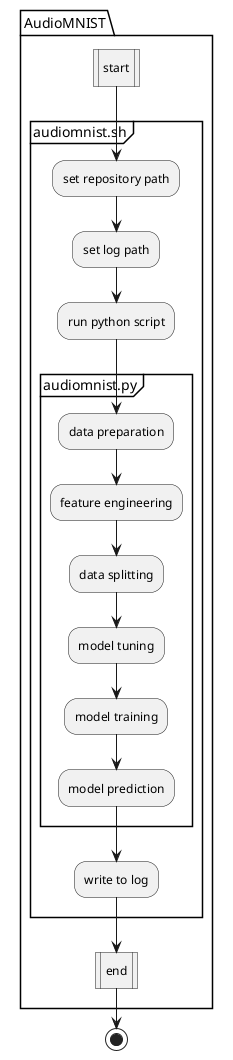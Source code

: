 @startuml Pipeline Flowchart
|AudioMNIST|
package "AudioMNIST" {
    :start|
    partition "audiomnist.sh" {
        :set repository path;
        :set log path;
        :run python script;
        partition "audiomnist.py" {
            :data preparation;
            :feature engineering;
            :data splitting;
            :model tuning;
            :model training;
            :model prediction;
        }
        :write to log;
    }
    :end|
}
stop
@enduml
